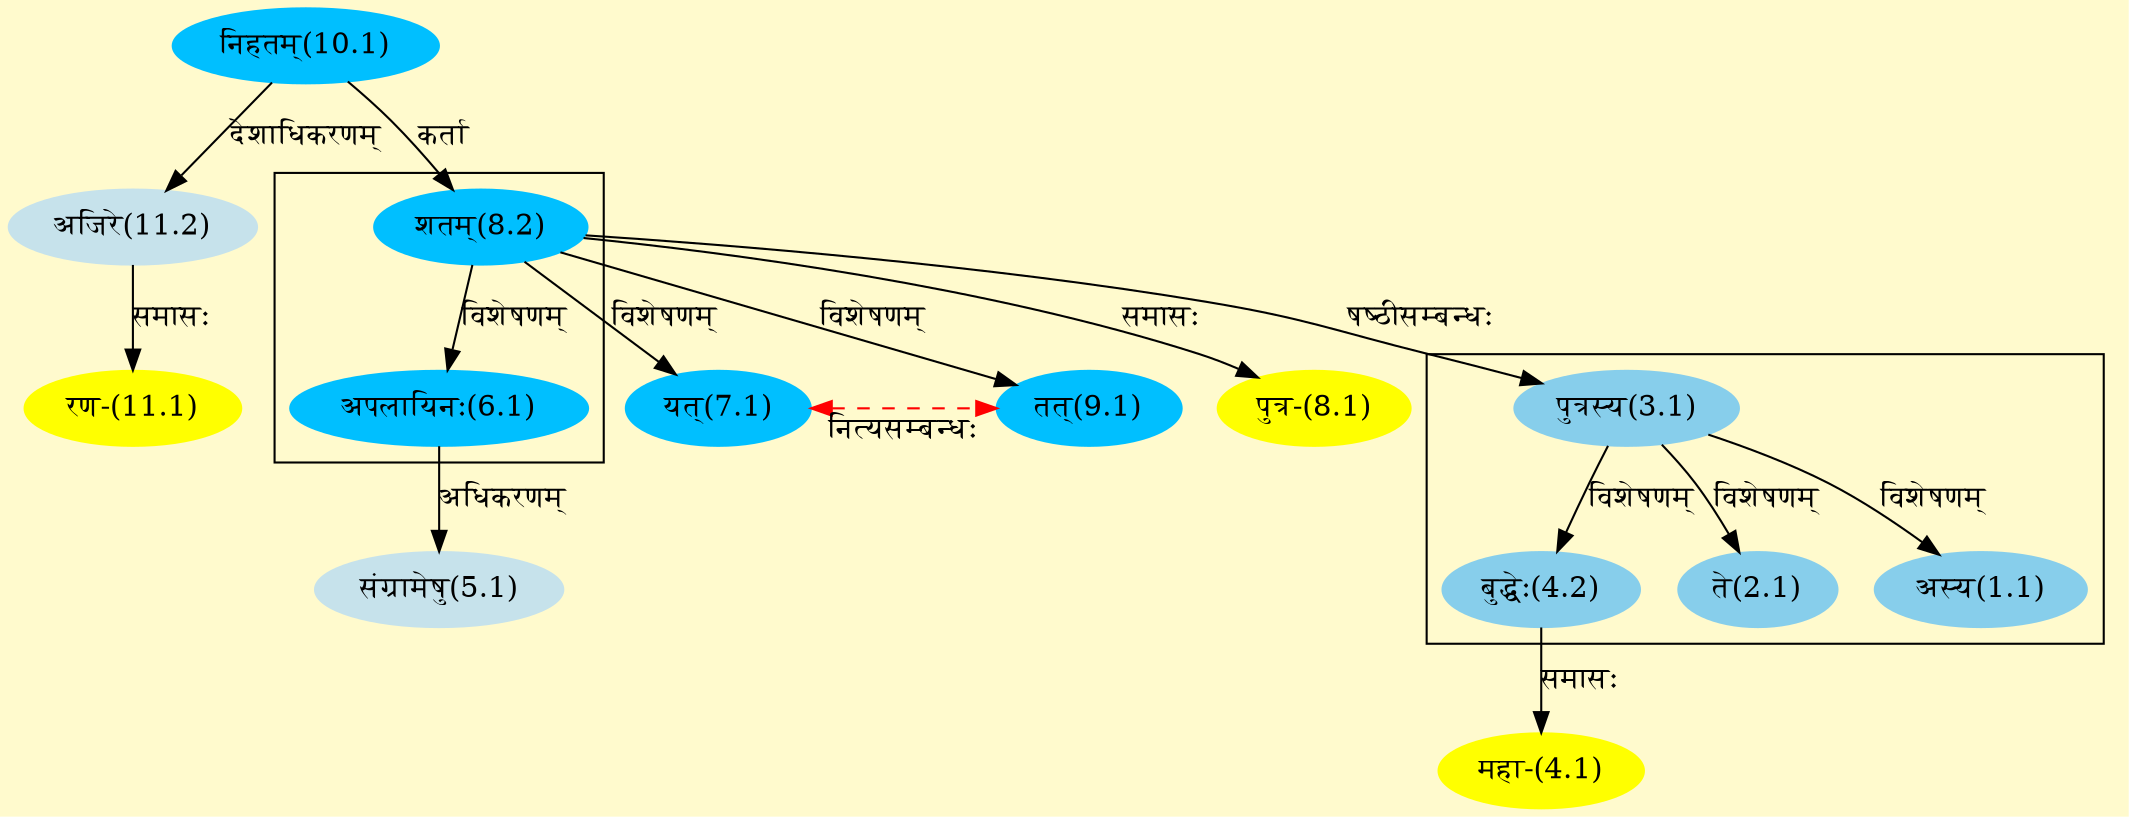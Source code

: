 digraph G{
rankdir=BT;
 compound=true;
 bgcolor="lemonchiffon1";

subgraph cluster_1{
Node1_1 [style=filled, color="#87CEEB" label = "अस्य(1.1)"]
Node3_1 [style=filled, color="#87CEEB" label = "पुत्रस्य(3.1)"]
Node2_1 [style=filled, color="#87CEEB" label = "ते(2.1)"]
Node4_2 [style=filled, color="#87CEEB" label = "बुद्धेः(4.2)"]

}

subgraph cluster_2{
Node6_1 [style=filled, color="#00BFFF" label = "अपलायिनः(6.1)"]
Node8_2 [style=filled, color="#00BFFF" label = "शतम्(8.2)"]
Node7_1 [style=filled, color="#00BFFF" label = "यत्(7.1)"]
Node9_1 [style=filled, color="#00BFFF" label = "तत्(9.1)"]

}
Node3_1 [style=filled, color="#87CEEB" label = "पुत्रस्य(3.1)"]
Node8_2 [style=filled, color="#00BFFF" label = "शतम्(8.2)"]
Node4_1 [style=filled, color="#FFFF00" label = "महा-(4.1)"]
Node4_2 [style=filled, color="#87CEEB" label = "बुद्धेः(4.2)"]
Node5_1 [style=filled, color="#C6E2EB" label = "संग्रामेषु(5.1)"]
Node6_1 [style=filled, color="#00BFFF" label = "अपलायिनः(6.1)"]
Node7_1 [style=filled, color="#00BFFF" label = "यत्(7.1)"]
Node9_1 [style=filled, color="#00BFFF" label = "तत्(9.1)"]
Node8_1 [style=filled, color="#FFFF00" label = "पुत्र-(8.1)"]
Node10_1 [style=filled, color="#00BFFF" label = "निहतम्(10.1)"]
Node11_1 [style=filled, color="#FFFF00" label = "रण-(11.1)"]
Node11_2 [style=filled, color="#C6E2EB" label = "अजिरे(11.2)"]
{rank = same; Node7_1; Node9_1;}
/* Start of Relations section */

Node1_1 -> Node3_1 [  label="विशेषणम्"  dir="back" ]
Node2_1 -> Node3_1 [  label="विशेषणम्"  dir="back" ]
Node3_1 -> Node8_2 [  label="षष्ठीसम्बन्धः"  dir="back" ]
Node4_1 -> Node4_2 [  label="समासः"  dir="back" ]
Node4_2 -> Node3_1 [  label="विशेषणम्"  dir="back" ]
Node5_1 -> Node6_1 [  label="अधिकरणम्"  dir="back" ]
Node6_1 -> Node8_2 [  label="विशेषणम्"  dir="back" ]
Node7_1 -> Node8_2 [  label="विशेषणम्"  dir="back" ]
Node7_1 -> Node9_1 [ style=dashed color="red" label="नित्यसम्बन्धः"  dir="both" ]
Node8_1 -> Node8_2 [  label="समासः"  dir="back" ]
Node8_2 -> Node10_1 [  label="कर्ता"  dir="back" ]
Node9_1 -> Node8_2 [  label="विशेषणम्"  dir="back" ]
Node11_1 -> Node11_2 [  label="समासः"  dir="back" ]
Node11_2 -> Node10_1 [  label="देशाधिकरणम्"  dir="back" ]
}
